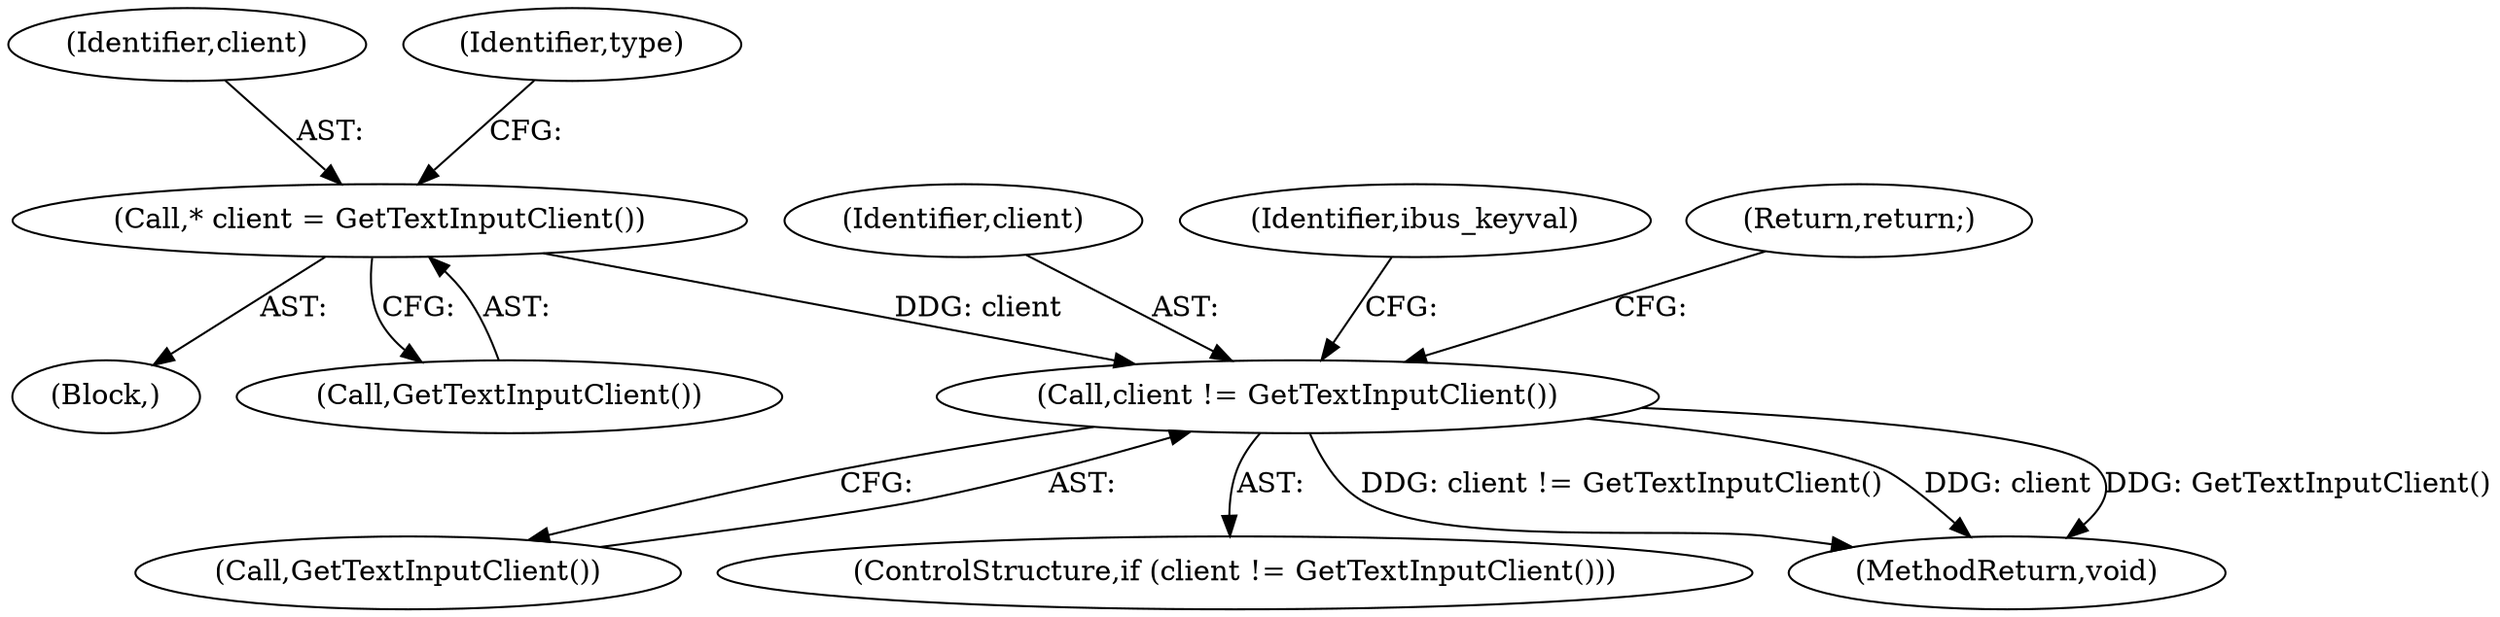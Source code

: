 digraph "0_Chrome_41a7e42ef575c10375f574145e5d023118fbd149@pointer" {
"1000118" [label="(Call,client != GetTextInputClient())"];
"1000110" [label="(Call,* client = GetTextInputClient())"];
"1000108" [label="(Block,)"];
"1000120" [label="(Call,GetTextInputClient())"];
"1000110" [label="(Call,* client = GetTextInputClient())"];
"1000112" [label="(Call,GetTextInputClient())"];
"1000111" [label="(Identifier,client)"];
"1000119" [label="(Identifier,client)"];
"1000117" [label="(ControlStructure,if (client != GetTextInputClient()))"];
"1000124" [label="(Identifier,ibus_keyval)"];
"1000118" [label="(Call,client != GetTextInputClient())"];
"1000170" [label="(MethodReturn,void)"];
"1000121" [label="(Return,return;)"];
"1000114" [label="(Identifier,type)"];
"1000118" -> "1000117"  [label="AST: "];
"1000118" -> "1000120"  [label="CFG: "];
"1000119" -> "1000118"  [label="AST: "];
"1000120" -> "1000118"  [label="AST: "];
"1000121" -> "1000118"  [label="CFG: "];
"1000124" -> "1000118"  [label="CFG: "];
"1000118" -> "1000170"  [label="DDG: client != GetTextInputClient()"];
"1000118" -> "1000170"  [label="DDG: client"];
"1000118" -> "1000170"  [label="DDG: GetTextInputClient()"];
"1000110" -> "1000118"  [label="DDG: client"];
"1000110" -> "1000108"  [label="AST: "];
"1000110" -> "1000112"  [label="CFG: "];
"1000111" -> "1000110"  [label="AST: "];
"1000112" -> "1000110"  [label="AST: "];
"1000114" -> "1000110"  [label="CFG: "];
}
